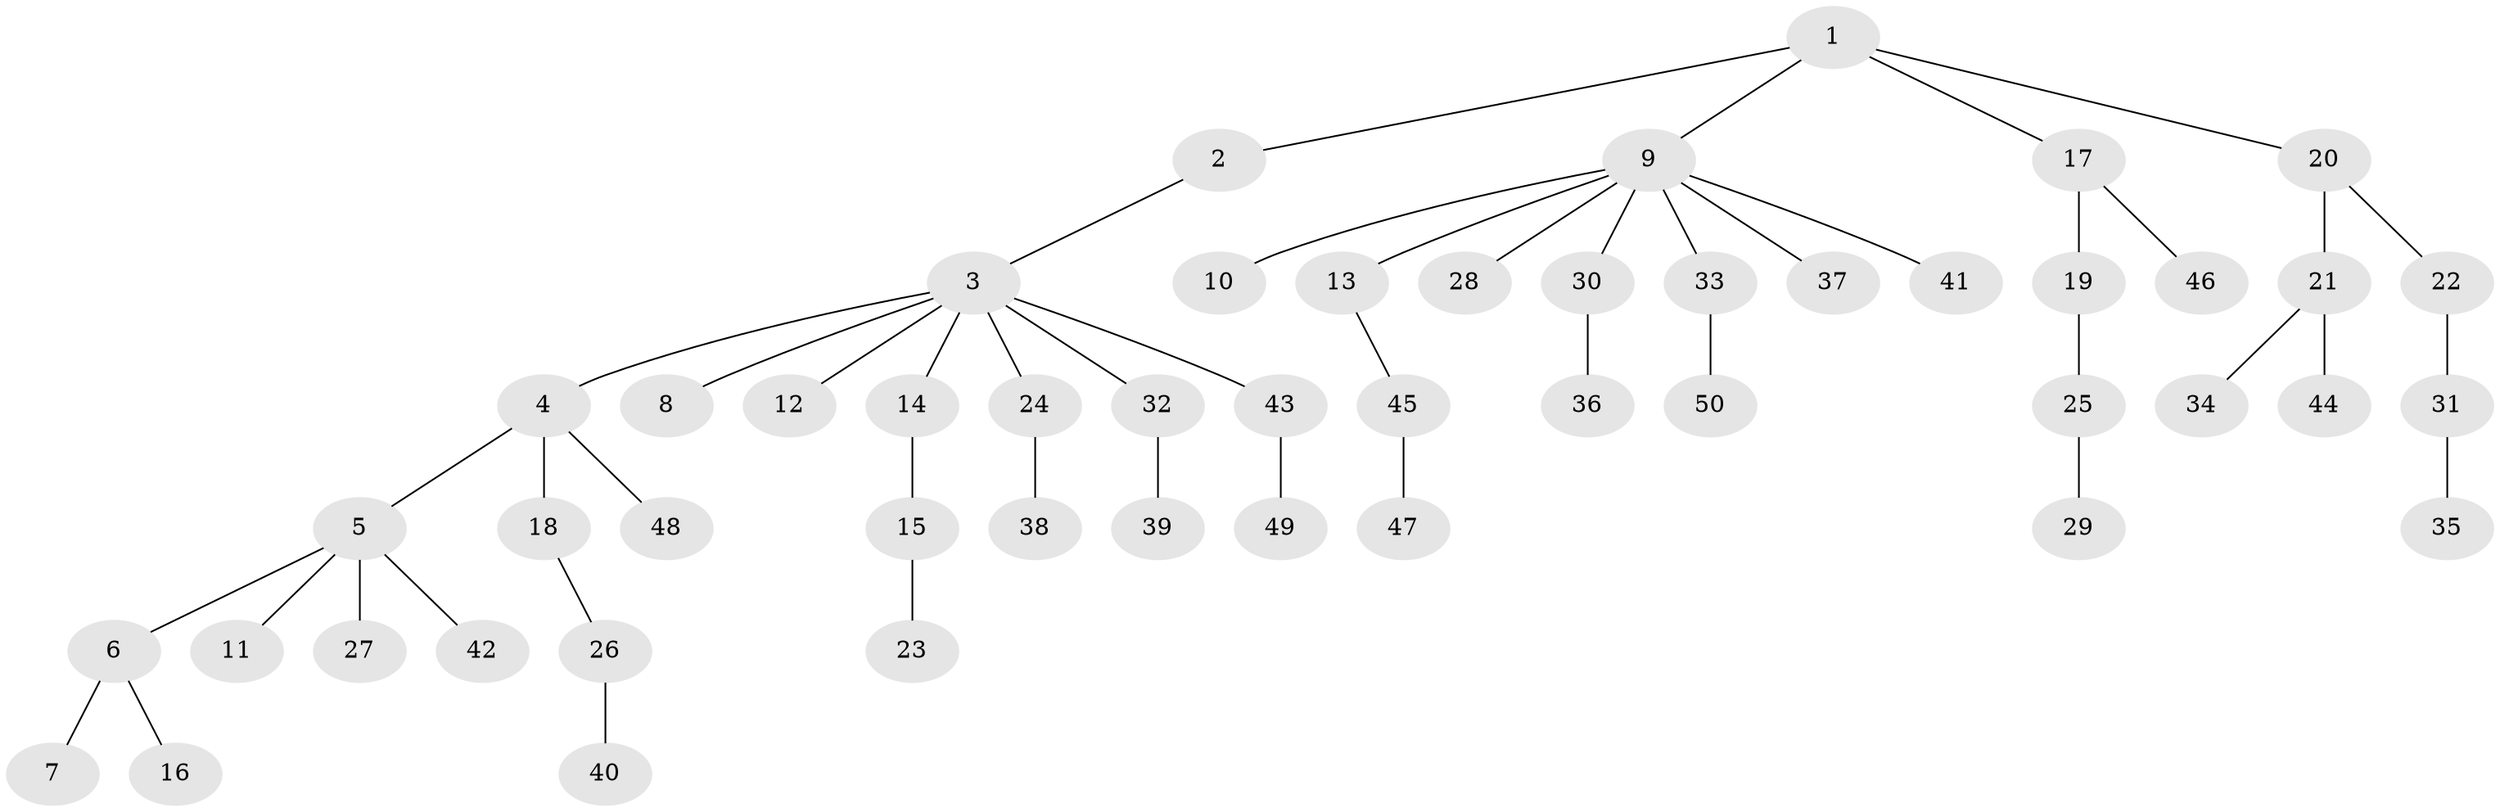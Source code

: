 // Generated by graph-tools (version 1.1) at 2025/37/03/09/25 02:37:08]
// undirected, 50 vertices, 49 edges
graph export_dot {
graph [start="1"]
  node [color=gray90,style=filled];
  1;
  2;
  3;
  4;
  5;
  6;
  7;
  8;
  9;
  10;
  11;
  12;
  13;
  14;
  15;
  16;
  17;
  18;
  19;
  20;
  21;
  22;
  23;
  24;
  25;
  26;
  27;
  28;
  29;
  30;
  31;
  32;
  33;
  34;
  35;
  36;
  37;
  38;
  39;
  40;
  41;
  42;
  43;
  44;
  45;
  46;
  47;
  48;
  49;
  50;
  1 -- 2;
  1 -- 9;
  1 -- 17;
  1 -- 20;
  2 -- 3;
  3 -- 4;
  3 -- 8;
  3 -- 12;
  3 -- 14;
  3 -- 24;
  3 -- 32;
  3 -- 43;
  4 -- 5;
  4 -- 18;
  4 -- 48;
  5 -- 6;
  5 -- 11;
  5 -- 27;
  5 -- 42;
  6 -- 7;
  6 -- 16;
  9 -- 10;
  9 -- 13;
  9 -- 28;
  9 -- 30;
  9 -- 33;
  9 -- 37;
  9 -- 41;
  13 -- 45;
  14 -- 15;
  15 -- 23;
  17 -- 19;
  17 -- 46;
  18 -- 26;
  19 -- 25;
  20 -- 21;
  20 -- 22;
  21 -- 34;
  21 -- 44;
  22 -- 31;
  24 -- 38;
  25 -- 29;
  26 -- 40;
  30 -- 36;
  31 -- 35;
  32 -- 39;
  33 -- 50;
  43 -- 49;
  45 -- 47;
}
